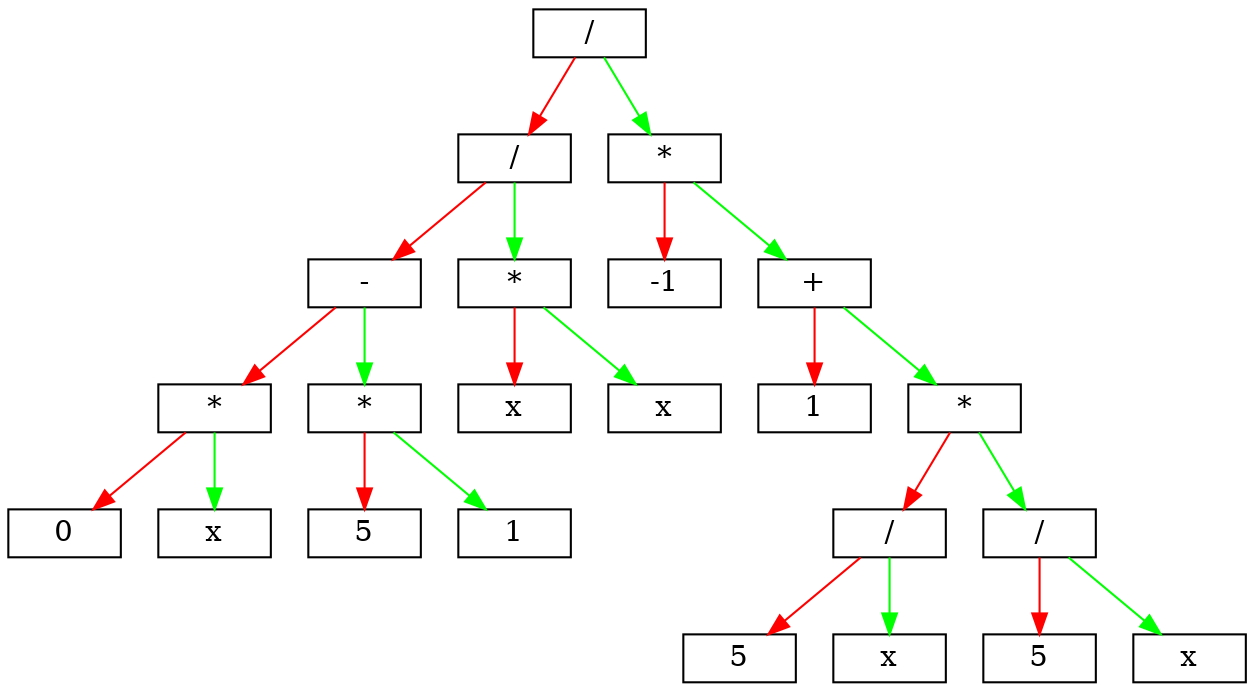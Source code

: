 digraph list {
	node [shape = record,height=.1];
	"node1" [label = "<f0>0" ] ;
	"node2" [label = "<f0>x" ] ;
	"node3" [label = "<f0>*" ] ;
	"node4" [label = "<f0>5" ] ;
	"node5" [label = "<f0>1" ] ;
	"node6" [label = "<f0>*" ] ;
	"node7" [label = "<f0>-" ] ;
	"node8" [label = "<f0>x" ] ;
	"node9" [label = "<f0>x" ] ;
	"node10" [label = "<f0>*" ] ;
	"node11" [label = "<f0>/" ] ;
	"node12" [label = "<f0>-1" ] ;
	"node13" [label = "<f0>1" ] ;
	"node15" [label = "<f0>5" ] ;
	"node16" [label = "<f0>x" ] ;
	"node14" [label = "<f0>/" ] ;
	"node18" [label = "<f0>5" ] ;
	"node19" [label = "<f0>x" ] ;
	"node17" [label = "<f0>/" ] ;
	"node20" [label = "<f0>*" ] ;
	"node21" [label = "<f0>+" ] ;
	"node22" [label = "<f0>*" ] ;
	"node23" [label = "<f0>/" ] ;
	"node3":f0 -> "node1":f0 [color=red];
	"node3":f0 -> "node2":f0  [color=green];
	"node6":f0 -> "node4":f0 [color=red];
	"node6":f0 -> "node5":f0  [color=green];
	"node7":f0 -> "node3":f0 [color=red];
	"node7":f0 -> "node6":f0  [color=green];
	"node10":f0 -> "node8":f0 [color=red];
	"node10":f0 -> "node9":f0  [color=green];
	"node11":f0 -> "node7":f0 [color=red];
	"node11":f0 -> "node10":f0  [color=green];
	"node14":f0 -> "node15":f0 [color=red];
	"node14":f0 -> "node16":f0  [color=green];
	"node17":f0 -> "node18":f0 [color=red];
	"node17":f0 -> "node19":f0  [color=green];
	"node20":f0 -> "node14":f0 [color=red];
	"node20":f0 -> "node17":f0  [color=green];
	"node21":f0 -> "node13":f0 [color=red];
	"node21":f0 -> "node20":f0  [color=green];
	"node22":f0 -> "node12":f0 [color=red];
	"node22":f0 -> "node21":f0  [color=green];
	"node23":f0 -> "node11":f0 [color=red];
	"node23":f0 -> "node22":f0  [color=green];
}